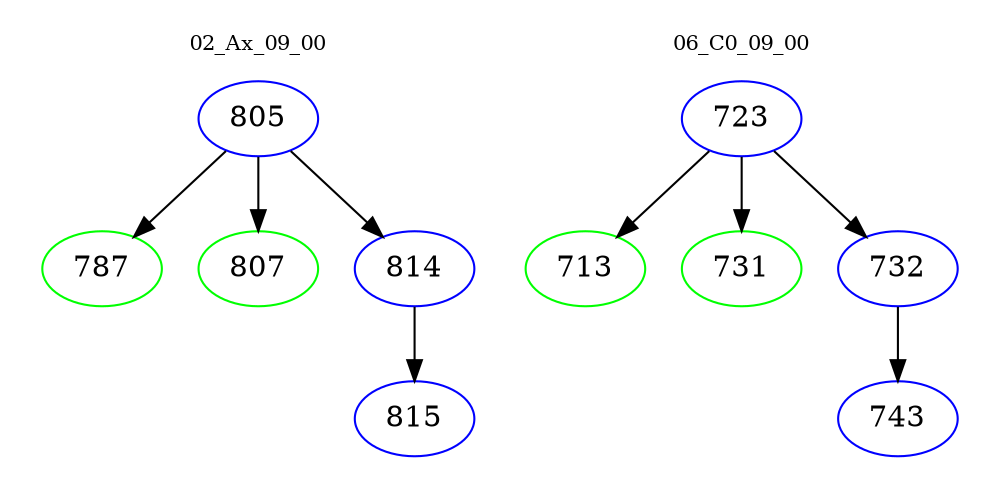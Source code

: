 digraph{
subgraph cluster_0 {
color = white
label = "02_Ax_09_00";
fontsize=10;
T0_805 [label="805", color="blue"]
T0_805 -> T0_787 [color="black"]
T0_787 [label="787", color="green"]
T0_805 -> T0_807 [color="black"]
T0_807 [label="807", color="green"]
T0_805 -> T0_814 [color="black"]
T0_814 [label="814", color="blue"]
T0_814 -> T0_815 [color="black"]
T0_815 [label="815", color="blue"]
}
subgraph cluster_1 {
color = white
label = "06_C0_09_00";
fontsize=10;
T1_723 [label="723", color="blue"]
T1_723 -> T1_713 [color="black"]
T1_713 [label="713", color="green"]
T1_723 -> T1_731 [color="black"]
T1_731 [label="731", color="green"]
T1_723 -> T1_732 [color="black"]
T1_732 [label="732", color="blue"]
T1_732 -> T1_743 [color="black"]
T1_743 [label="743", color="blue"]
}
}
